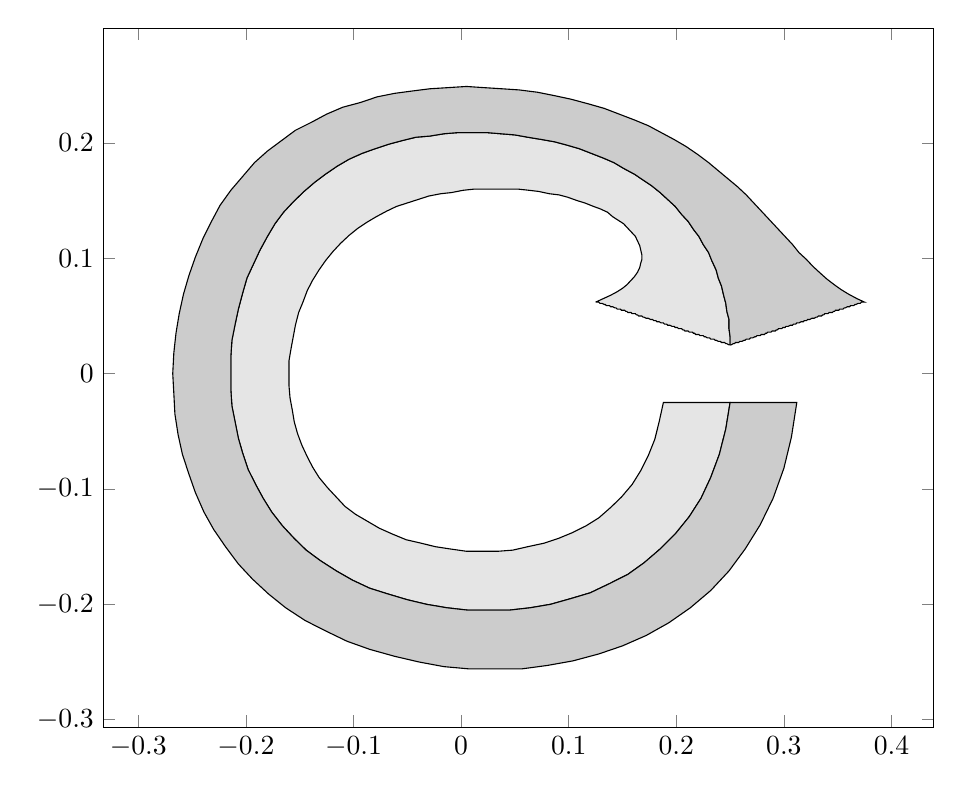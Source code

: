 \begin{tikzpicture}%
\begin{axis}[width=1\textwidth]%
\addplot[fill=gray!20] coordinates {%
(0.125,0.062)%
(0.126,0.062)%
(0.128,0.062)%
(0.129,0.061)%
(0.13,0.061)%
(0.131,0.061)%
(0.133,0.06)%
(0.134,0.06)%
(0.135,0.059)%
(0.136,0.059)%
(0.138,0.059)%
(0.139,0.058)%
(0.14,0.058)%
(0.141,0.058)%
(0.143,0.057)%
(0.144,0.057)%
(0.145,0.056)%
(0.146,0.056)%
(0.148,0.056)%
(0.149,0.055)%
(0.15,0.055)%
(0.152,0.055)%
(0.153,0.054)%
(0.154,0.054)%
(0.155,0.053)%
(0.157,0.053)%
(0.158,0.053)%
(0.159,0.052)%
(0.16,0.052)%
(0.162,0.052)%
(0.163,0.051)%
(0.164,0.051)%
(0.165,0.05)%
(0.167,0.05)%
(0.168,0.05)%
(0.169,0.049)%
(0.17,0.049)%
(0.172,0.048)%
(0.173,0.048)%
(0.174,0.048)%
(0.176,0.047)%
(0.177,0.047)%
(0.178,0.047)%
(0.179,0.046)%
(0.181,0.046)%
(0.182,0.045)%
(0.183,0.045)%
(0.184,0.045)%
(0.186,0.044)%
(0.187,0.044)%
(0.188,0.044)%
(0.189,0.043)%
(0.191,0.043)%
(0.192,0.042)%
(0.193,0.042)%
(0.194,0.042)%
(0.196,0.041)%
(0.197,0.041)%
(0.198,0.041)%
(0.199,0.04)%
(0.201,0.04)%
(0.202,0.039)%
(0.203,0.039)%
(0.205,0.039)%
(0.206,0.038)%
(0.207,0.038)%
(0.208,0.037)%
(0.21,0.037)%
(0.211,0.037)%
(0.212,0.036)%
(0.213,0.036)%
(0.215,0.036)%
(0.216,0.035)%
(0.217,0.035)%
(0.218,0.034)%
(0.22,0.034)%
(0.221,0.034)%
(0.222,0.033)%
(0.223,0.033)%
(0.225,0.033)%
(0.226,0.032)%
(0.227,0.032)%
(0.229,0.031)%
(0.23,0.031)%
(0.231,0.031)%
(0.232,0.03)%
(0.234,0.03)%
(0.235,0.03)%
(0.236,0.029)%
(0.237,0.029)%
(0.239,0.028)%
(0.24,0.028)%
(0.241,0.028)%
(0.242,0.027)%
(0.244,0.027)%
(0.245,0.027)%
(0.246,0.026)%
(0.247,0.026)%
(0.249,0.025)%
(0.25,0.025)%
(0.25,0.025)%
(0.25,0.032)%
(0.249,0.039)%
(0.249,0.047)%
(0.247,0.054)%
(0.246,0.061)%
(0.244,0.068)%
(0.242,0.076)%
(0.239,0.083)%
(0.237,0.09)%
(0.233,0.098)%
(0.23,0.105)%
(0.225,0.112)%
(0.221,0.119)%
(0.216,0.125)%
(0.211,0.132)%
(0.205,0.138)%
(0.199,0.145)%
(0.192,0.151)%
(0.185,0.157)%
(0.177,0.163)%
(0.169,0.168)%
(0.161,0.173)%
(0.151,0.178)%
(0.142,0.183)%
(0.132,0.187)%
(0.121,0.191)%
(0.11,0.195)%
(0.099,0.198)%
(0.087,0.201)%
(0.075,0.203)%
(0.062,0.205)%
(0.05,0.207)%
(0.037,0.208)%
(0.024,0.209)%
(0.011,0.209)%
(-0.003,0.209)%
(-0.016,0.208)%
(-0.029,0.206)%
(-0.042,0.205)%
(-0.055,0.202)%
(-0.067,0.199)%
(-0.08,0.195)%
(-0.092,0.191)%
(-0.104,0.186)%
(-0.115,0.18)%
(-0.126,0.173)%
(-0.136,0.166)%
(-0.146,0.158)%
(-0.156,0.149)%
(-0.165,0.14)%
(-0.173,0.13)%
(-0.18,0.119)%
(-0.187,0.107)%
(-0.193,0.095)%
(-0.199,0.083)%
(-0.203,0.07)%
(-0.207,0.056)%
(-0.21,0.043)%
(-0.213,0.029)%
(-0.214,0.015)%
(-0.214,0.001)%
(-0.214,-0.014)%
(-0.213,-0.028)%
(-0.21,-0.042)%
(-0.207,-0.056)%
(-0.203,-0.069)%
(-0.198,-0.083)%
(-0.191,-0.096)%
(-0.184,-0.108)%
(-0.176,-0.12)%
(-0.166,-0.132)%
(-0.155,-0.143)%
(-0.144,-0.153)%
(-0.131,-0.162)%
(-0.116,-0.171)%
(-0.101,-0.179)%
(-0.085,-0.186)%
(-0.068,-0.191)%
(-0.05,-0.196)%
(-0.032,-0.2)%
(-0.013,-0.203)%
(0.006,-0.205)%
(0.026,-0.205)%
(0.045,-0.205)%
(0.064,-0.203)%
(0.083,-0.2)%
(0.102,-0.195)%
(0.12,-0.19)%
(0.138,-0.182)%
(0.155,-0.174)%
(0.17,-0.164)%
(0.185,-0.152)%
(0.199,-0.139)%
(0.212,-0.124)%
(0.223,-0.108)%
(0.232,-0.09)%
(0.24,-0.07)%
(0.246,-0.048)%
(0.25,-0.025)%
(0.25,-0.025)%
(0.249,-0.025)%
(0.249,-0.025)%
(0.248,-0.025)%
(0.247,-0.025)%
(0.247,-0.025)%
(0.246,-0.025)%
(0.246,-0.025)%
(0.245,-0.025)%
(0.244,-0.025)%
(0.244,-0.025)%
(0.243,-0.025)%
(0.242,-0.025)%
(0.242,-0.025)%
(0.241,-0.025)%
(0.241,-0.025)%
(0.24,-0.025)%
(0.239,-0.025)%
(0.239,-0.025)%
(0.238,-0.025)%
(0.237,-0.025)%
(0.237,-0.025)%
(0.236,-0.025)%
(0.235,-0.025)%
(0.235,-0.025)%
(0.234,-0.025)%
(0.234,-0.025)%
(0.233,-0.025)%
(0.232,-0.025)%
(0.232,-0.025)%
(0.231,-0.025)%
(0.23,-0.025)%
(0.23,-0.025)%
(0.229,-0.025)%
(0.229,-0.025)%
(0.228,-0.025)%
(0.227,-0.025)%
(0.227,-0.025)%
(0.226,-0.025)%
(0.225,-0.025)%
(0.225,-0.025)%
(0.224,-0.025)%
(0.223,-0.025)%
(0.223,-0.025)%
(0.222,-0.025)%
(0.222,-0.025)%
(0.221,-0.025)%
(0.22,-0.025)%
(0.22,-0.025)%
(0.219,-0.025)%
(0.218,-0.025)%
(0.218,-0.025)%
(0.217,-0.025)%
(0.217,-0.025)%
(0.216,-0.025)%
(0.215,-0.025)%
(0.215,-0.025)%
(0.214,-0.025)%
(0.213,-0.025)%
(0.213,-0.025)%
(0.212,-0.025)%
(0.211,-0.025)%
(0.211,-0.025)%
(0.21,-0.025)%
(0.21,-0.025)%
(0.209,-0.025)%
(0.208,-0.025)%
(0.208,-0.025)%
(0.207,-0.025)%
(0.206,-0.025)%
(0.206,-0.025)%
(0.205,-0.025)%
(0.205,-0.025)%
(0.204,-0.025)%
(0.203,-0.025)%
(0.203,-0.025)%
(0.202,-0.025)%
(0.201,-0.025)%
(0.201,-0.025)%
(0.2,-0.025)%
(0.199,-0.025)%
(0.199,-0.025)%
(0.198,-0.025)%
(0.198,-0.025)%
(0.197,-0.025)%
(0.196,-0.025)%
(0.196,-0.025)%
(0.195,-0.025)%
(0.194,-0.025)%
(0.194,-0.025)%
(0.193,-0.025)%
(0.193,-0.025)%
(0.192,-0.025)%
(0.191,-0.025)%
(0.191,-0.025)%
(0.19,-0.025)%
(0.189,-0.025)%
(0.189,-0.025)%
(0.188,-0.025)%
(0.188,-0.025)%
(0.188,-0.025)%
(0.184,-0.042)%
(0.18,-0.057)%
(0.174,-0.071)%
(0.167,-0.084)%
(0.159,-0.096)%
(0.149,-0.107)%
(0.139,-0.116)%
(0.128,-0.125)%
(0.116,-0.132)%
(0.103,-0.138)%
(0.09,-0.143)%
(0.077,-0.147)%
(0.062,-0.15)%
(0.048,-0.153)%
(0.034,-0.154)%
(0.019,-0.154)%
(0.005,-0.154)%
(-0.01,-0.152)%
(-0.024,-0.15)%
(-0.037,-0.147)%
(-0.051,-0.144)%
(-0.064,-0.139)%
(-0.076,-0.134)%
(-0.087,-0.128)%
(-0.098,-0.122)%
(-0.108,-0.115)%
(-0.116,-0.107)%
(-0.124,-0.099)%
(-0.132,-0.09)%
(-0.138,-0.081)%
(-0.143,-0.072)%
(-0.148,-0.062)%
(-0.152,-0.052)%
(-0.155,-0.042)%
(-0.157,-0.031)%
(-0.159,-0.021)%
(-0.16,-0.01)%
(-0.16,0.001)%
(-0.16,0.011)%
(-0.158,0.022)%
(-0.156,0.032)%
(-0.154,0.042)%
(-0.151,0.053)%
(-0.147,0.062)%
(-0.143,0.072)%
(-0.138,0.081)%
(-0.132,0.09)%
(-0.126,0.098)%
(-0.119,0.106)%
(-0.112,0.113)%
(-0.104,0.12)%
(-0.096,0.126)%
(-0.088,0.131)%
(-0.079,0.136)%
(-0.069,0.141)%
(-0.06,0.145)%
(-0.05,0.148)%
(-0.04,0.151)%
(-0.03,0.154)%
(-0.019,0.156)%
(-0.009,0.157)%
(0.002,0.159)%
(0.012,0.16)%
(0.022,0.16)%
(0.033,0.16)%
(0.043,0.16)%
(0.053,0.16)%
(0.063,0.159)%
(0.072,0.158)%
(0.082,0.156)%
(0.091,0.155)%
(0.099,0.153)%
(0.108,0.15)%
(0.115,0.148)%
(0.123,0.145)%
(0.129,0.143)%
(0.136,0.14)%
(0.141,0.136)%
(0.146,0.133)%
(0.151,0.13)%
(0.155,0.126)%
(0.159,0.122)%
(0.162,0.119)%
(0.164,0.115)%
(0.166,0.111)%
(0.167,0.107)%
(0.168,0.103)%
(0.168,0.099)%
(0.167,0.096)%
(0.166,0.092)%
(0.164,0.088)%
(0.161,0.084)%
(0.158,0.081)%
(0.154,0.077)%
(0.15,0.074)%
(0.145,0.071)%
(0.139,0.068)%
(0.132,0.065)%
(0.125,0.062)%
};%
%
%
\addplot[fill=gray!40] coordinates {%
(0.25,0.025)%
(0.251,0.025)%
(0.253,0.026)%
(0.254,0.026)%
(0.255,0.027)%
(0.256,0.027)%
(0.258,0.027)%
(0.259,0.028)%
(0.26,0.028)%
(0.261,0.028)%
(0.263,0.029)%
(0.264,0.029)%
(0.265,0.03)%
(0.266,0.03)%
(0.268,0.03)%
(0.269,0.031)%
(0.27,0.031)%
(0.271,0.031)%
(0.273,0.032)%
(0.274,0.032)%
(0.275,0.033)%
(0.277,0.033)%
(0.278,0.033)%
(0.279,0.034)%
(0.28,0.034)%
(0.282,0.034)%
(0.283,0.035)%
(0.284,0.035)%
(0.285,0.036)%
(0.287,0.036)%
(0.288,0.036)%
(0.289,0.037)%
(0.29,0.037)%
(0.292,0.037)%
(0.293,0.038)%
(0.294,0.038)%
(0.295,0.039)%
(0.297,0.039)%
(0.298,0.039)%
(0.299,0.04)%
(0.301,0.04)%
(0.302,0.041)%
(0.303,0.041)%
(0.304,0.041)%
(0.306,0.042)%
(0.307,0.042)%
(0.308,0.042)%
(0.309,0.043)%
(0.311,0.043)%
(0.312,0.044)%
(0.313,0.044)%
(0.314,0.044)%
(0.316,0.045)%
(0.317,0.045)%
(0.318,0.045)%
(0.319,0.046)%
(0.321,0.046)%
(0.322,0.047)%
(0.323,0.047)%
(0.324,0.047)%
(0.326,0.048)%
(0.327,0.048)%
(0.328,0.048)%
(0.33,0.049)%
(0.331,0.049)%
(0.332,0.05)%
(0.333,0.05)%
(0.335,0.05)%
(0.336,0.051)%
(0.337,0.051)%
(0.338,0.052)%
(0.34,0.052)%
(0.341,0.052)%
(0.342,0.053)%
(0.343,0.053)%
(0.345,0.053)%
(0.346,0.054)%
(0.347,0.054)%
(0.348,0.055)%
(0.35,0.055)%
(0.351,0.055)%
(0.352,0.056)%
(0.354,0.056)%
(0.355,0.056)%
(0.356,0.057)%
(0.357,0.057)%
(0.359,0.058)%
(0.36,0.058)%
(0.361,0.058)%
(0.362,0.059)%
(0.364,0.059)%
(0.365,0.059)%
(0.366,0.06)%
(0.367,0.06)%
(0.369,0.061)%
(0.37,0.061)%
(0.371,0.061)%
(0.372,0.062)%
(0.374,0.062)%
(0.375,0.062)%
(0.375,0.062)%
(0.368,0.065)%
(0.36,0.069)%
(0.353,0.073)%
(0.347,0.077)%
(0.34,0.082)%
(0.334,0.087)%
(0.327,0.093)%
(0.321,0.099)%
(0.314,0.105)%
(0.308,0.112)%
(0.301,0.119)%
(0.294,0.126)%
(0.287,0.133)%
(0.28,0.14)%
(0.273,0.147)%
(0.265,0.155)%
(0.257,0.162)%
(0.248,0.169)%
(0.239,0.176)%
(0.23,0.183)%
(0.22,0.19)%
(0.209,0.197)%
(0.198,0.203)%
(0.186,0.209)%
(0.174,0.215)%
(0.161,0.22)%
(0.147,0.225)%
(0.133,0.23)%
(0.118,0.234)%
(0.102,0.238)%
(0.087,0.241)%
(0.071,0.244)%
(0.054,0.246)%
(0.038,0.247)%
(0.021,0.248)%
(0.005,0.249)%
(-0.012,0.248)%
(-0.029,0.247)%
(-0.046,0.245)%
(-0.062,0.243)%
(-0.078,0.24)%
(-0.094,0.235)%
(-0.11,0.231)%
(-0.125,0.225)%
(-0.139,0.218)%
(-0.154,0.211)%
(-0.167,0.202)%
(-0.18,0.193)%
(-0.192,0.183)%
(-0.203,0.171)%
(-0.214,0.159)%
(-0.224,0.146)%
(-0.232,0.132)%
(-0.24,0.117)%
(-0.247,0.101)%
(-0.253,0.085)%
(-0.258,0.069)%
(-0.262,0.052)%
(-0.265,0.035)%
(-0.267,0.018)%
(-0.268,9.42e-05)%
(-0.267,-0.017)%
(-0.266,-0.035)%
(-0.263,-0.053)%
(-0.259,-0.07)%
(-0.253,-0.087)%
(-0.247,-0.103)%
(-0.239,-0.12)%
(-0.23,-0.135)%
(-0.219,-0.15)%
(-0.207,-0.165)%
(-0.194,-0.178)%
(-0.179,-0.191)%
(-0.163,-0.203)%
(-0.145,-0.214)%
(-0.126,-0.223)%
(-0.106,-0.232)%
(-0.085,-0.239)%
(-0.062,-0.245)%
(-0.039,-0.25)%
(-0.016,-0.254)%
(0.008,-0.256)%
(0.032,-0.256)%
(0.056,-0.256)%
(0.08,-0.253)%
(0.104,-0.249)%
(0.128,-0.243)%
(0.15,-0.236)%
(0.172,-0.227)%
(0.193,-0.216)%
(0.213,-0.203)%
(0.232,-0.188)%
(0.249,-0.171)%
(0.264,-0.152)%
(0.278,-0.131)%
(0.29,-0.108)%
(0.3,-0.082)%
(0.307,-0.055)%
(0.312,-0.025)%
(0.312,-0.025)%
(0.312,-0.025)%
(0.311,-0.025)%
(0.311,-0.025)%
(0.31,-0.025)%
(0.309,-0.025)%
(0.309,-0.025)%
(0.308,-0.025)%
(0.307,-0.025)%
(0.307,-0.025)%
(0.306,-0.025)%
(0.306,-0.025)%
(0.305,-0.025)%
(0.304,-0.025)%
(0.304,-0.025)%
(0.303,-0.025)%
(0.302,-0.025)%
(0.302,-0.025)%
(0.301,-0.025)%
(0.301,-0.025)%
(0.3,-0.025)%
(0.299,-0.025)%
(0.299,-0.025)%
(0.298,-0.025)%
(0.297,-0.025)%
(0.297,-0.025)%
(0.296,-0.025)%
(0.295,-0.025)%
(0.295,-0.025)%
(0.294,-0.025)%
(0.294,-0.025)%
(0.293,-0.025)%
(0.292,-0.025)%
(0.292,-0.025)%
(0.291,-0.025)%
(0.29,-0.025)%
(0.29,-0.025)%
(0.289,-0.025)%
(0.289,-0.025)%
(0.288,-0.025)%
(0.287,-0.025)%
(0.287,-0.025)%
(0.286,-0.025)%
(0.285,-0.025)%
(0.285,-0.025)%
(0.284,-0.025)%
(0.283,-0.025)%
(0.283,-0.025)%
(0.282,-0.025)%
(0.282,-0.025)%
(0.281,-0.025)%
(0.28,-0.025)%
(0.28,-0.025)%
(0.279,-0.025)%
(0.278,-0.025)%
(0.278,-0.025)%
(0.277,-0.025)%
(0.277,-0.025)%
(0.276,-0.025)%
(0.275,-0.025)%
(0.275,-0.025)%
(0.274,-0.025)%
(0.273,-0.025)%
(0.273,-0.025)%
(0.272,-0.025)%
(0.271,-0.025)%
(0.271,-0.025)%
(0.27,-0.025)%
(0.27,-0.025)%
(0.269,-0.025)%
(0.268,-0.025)%
(0.268,-0.025)%
(0.267,-0.025)%
(0.266,-0.025)%
(0.266,-0.025)%
(0.265,-0.025)%
(0.265,-0.025)%
(0.264,-0.025)%
(0.263,-0.025)%
(0.263,-0.025)%
(0.262,-0.025)%
(0.261,-0.025)%
(0.261,-0.025)%
(0.26,-0.025)%
(0.259,-0.025)%
(0.259,-0.025)%
(0.258,-0.025)%
(0.258,-0.025)%
(0.257,-0.025)%
(0.256,-0.025)%
(0.256,-0.025)%
(0.255,-0.025)%
(0.254,-0.025)%
(0.254,-0.025)%
(0.253,-0.025)%
(0.253,-0.025)%
(0.252,-0.025)%
(0.251,-0.025)%
(0.251,-0.025)%
(0.25,-0.025)%
(0.25,-0.025)%
(0.246,-0.048)%
(0.24,-0.07)%
(0.232,-0.09)%
(0.223,-0.108)%
(0.212,-0.124)%
(0.199,-0.139)%
(0.185,-0.152)%
(0.17,-0.164)%
(0.155,-0.174)%
(0.138,-0.182)%
(0.12,-0.19)%
(0.102,-0.195)%
(0.083,-0.2)%
(0.064,-0.203)%
(0.045,-0.205)%
(0.026,-0.205)%
(0.006,-0.205)%
(-0.013,-0.203)%
(-0.032,-0.2)%
(-0.05,-0.196)%
(-0.068,-0.191)%
(-0.085,-0.186)%
(-0.101,-0.179)%
(-0.116,-0.171)%
(-0.131,-0.162)%
(-0.144,-0.153)%
(-0.155,-0.143)%
(-0.166,-0.132)%
(-0.176,-0.12)%
(-0.184,-0.108)%
(-0.191,-0.096)%
(-0.198,-0.083)%
(-0.203,-0.069)%
(-0.207,-0.056)%
(-0.21,-0.042)%
(-0.213,-0.028)%
(-0.214,-0.014)%
(-0.214,0.001)%
(-0.214,0.015)%
(-0.213,0.029)%
(-0.21,0.043)%
(-0.207,0.056)%
(-0.203,0.07)%
(-0.199,0.083)%
(-0.193,0.095)%
(-0.187,0.107)%
(-0.18,0.119)%
(-0.173,0.13)%
(-0.165,0.14)%
(-0.156,0.149)%
(-0.146,0.158)%
(-0.136,0.166)%
(-0.126,0.173)%
(-0.115,0.18)%
(-0.104,0.186)%
(-0.092,0.191)%
(-0.08,0.195)%
(-0.067,0.199)%
(-0.055,0.202)%
(-0.042,0.205)%
(-0.029,0.206)%
(-0.016,0.208)%
(-0.003,0.209)%
(0.011,0.209)%
(0.024,0.209)%
(0.037,0.208)%
(0.05,0.207)%
(0.062,0.205)%
(0.075,0.203)%
(0.087,0.201)%
(0.099,0.198)%
(0.11,0.195)%
(0.121,0.191)%
(0.132,0.187)%
(0.142,0.183)%
(0.151,0.178)%
(0.161,0.173)%
(0.169,0.168)%
(0.177,0.163)%
(0.185,0.157)%
(0.192,0.151)%
(0.199,0.145)%
(0.205,0.138)%
(0.211,0.132)%
(0.216,0.125)%
(0.221,0.119)%
(0.225,0.112)%
(0.23,0.105)%
(0.233,0.098)%
(0.237,0.09)%
(0.239,0.083)%
(0.242,0.076)%
(0.244,0.068)%
(0.246,0.061)%
(0.247,0.054)%
(0.249,0.047)%
(0.249,0.039)%
(0.25,0.032)%
(0.25,0.025)%
};%
%
%
\end{axis}%
\end{tikzpicture}%
